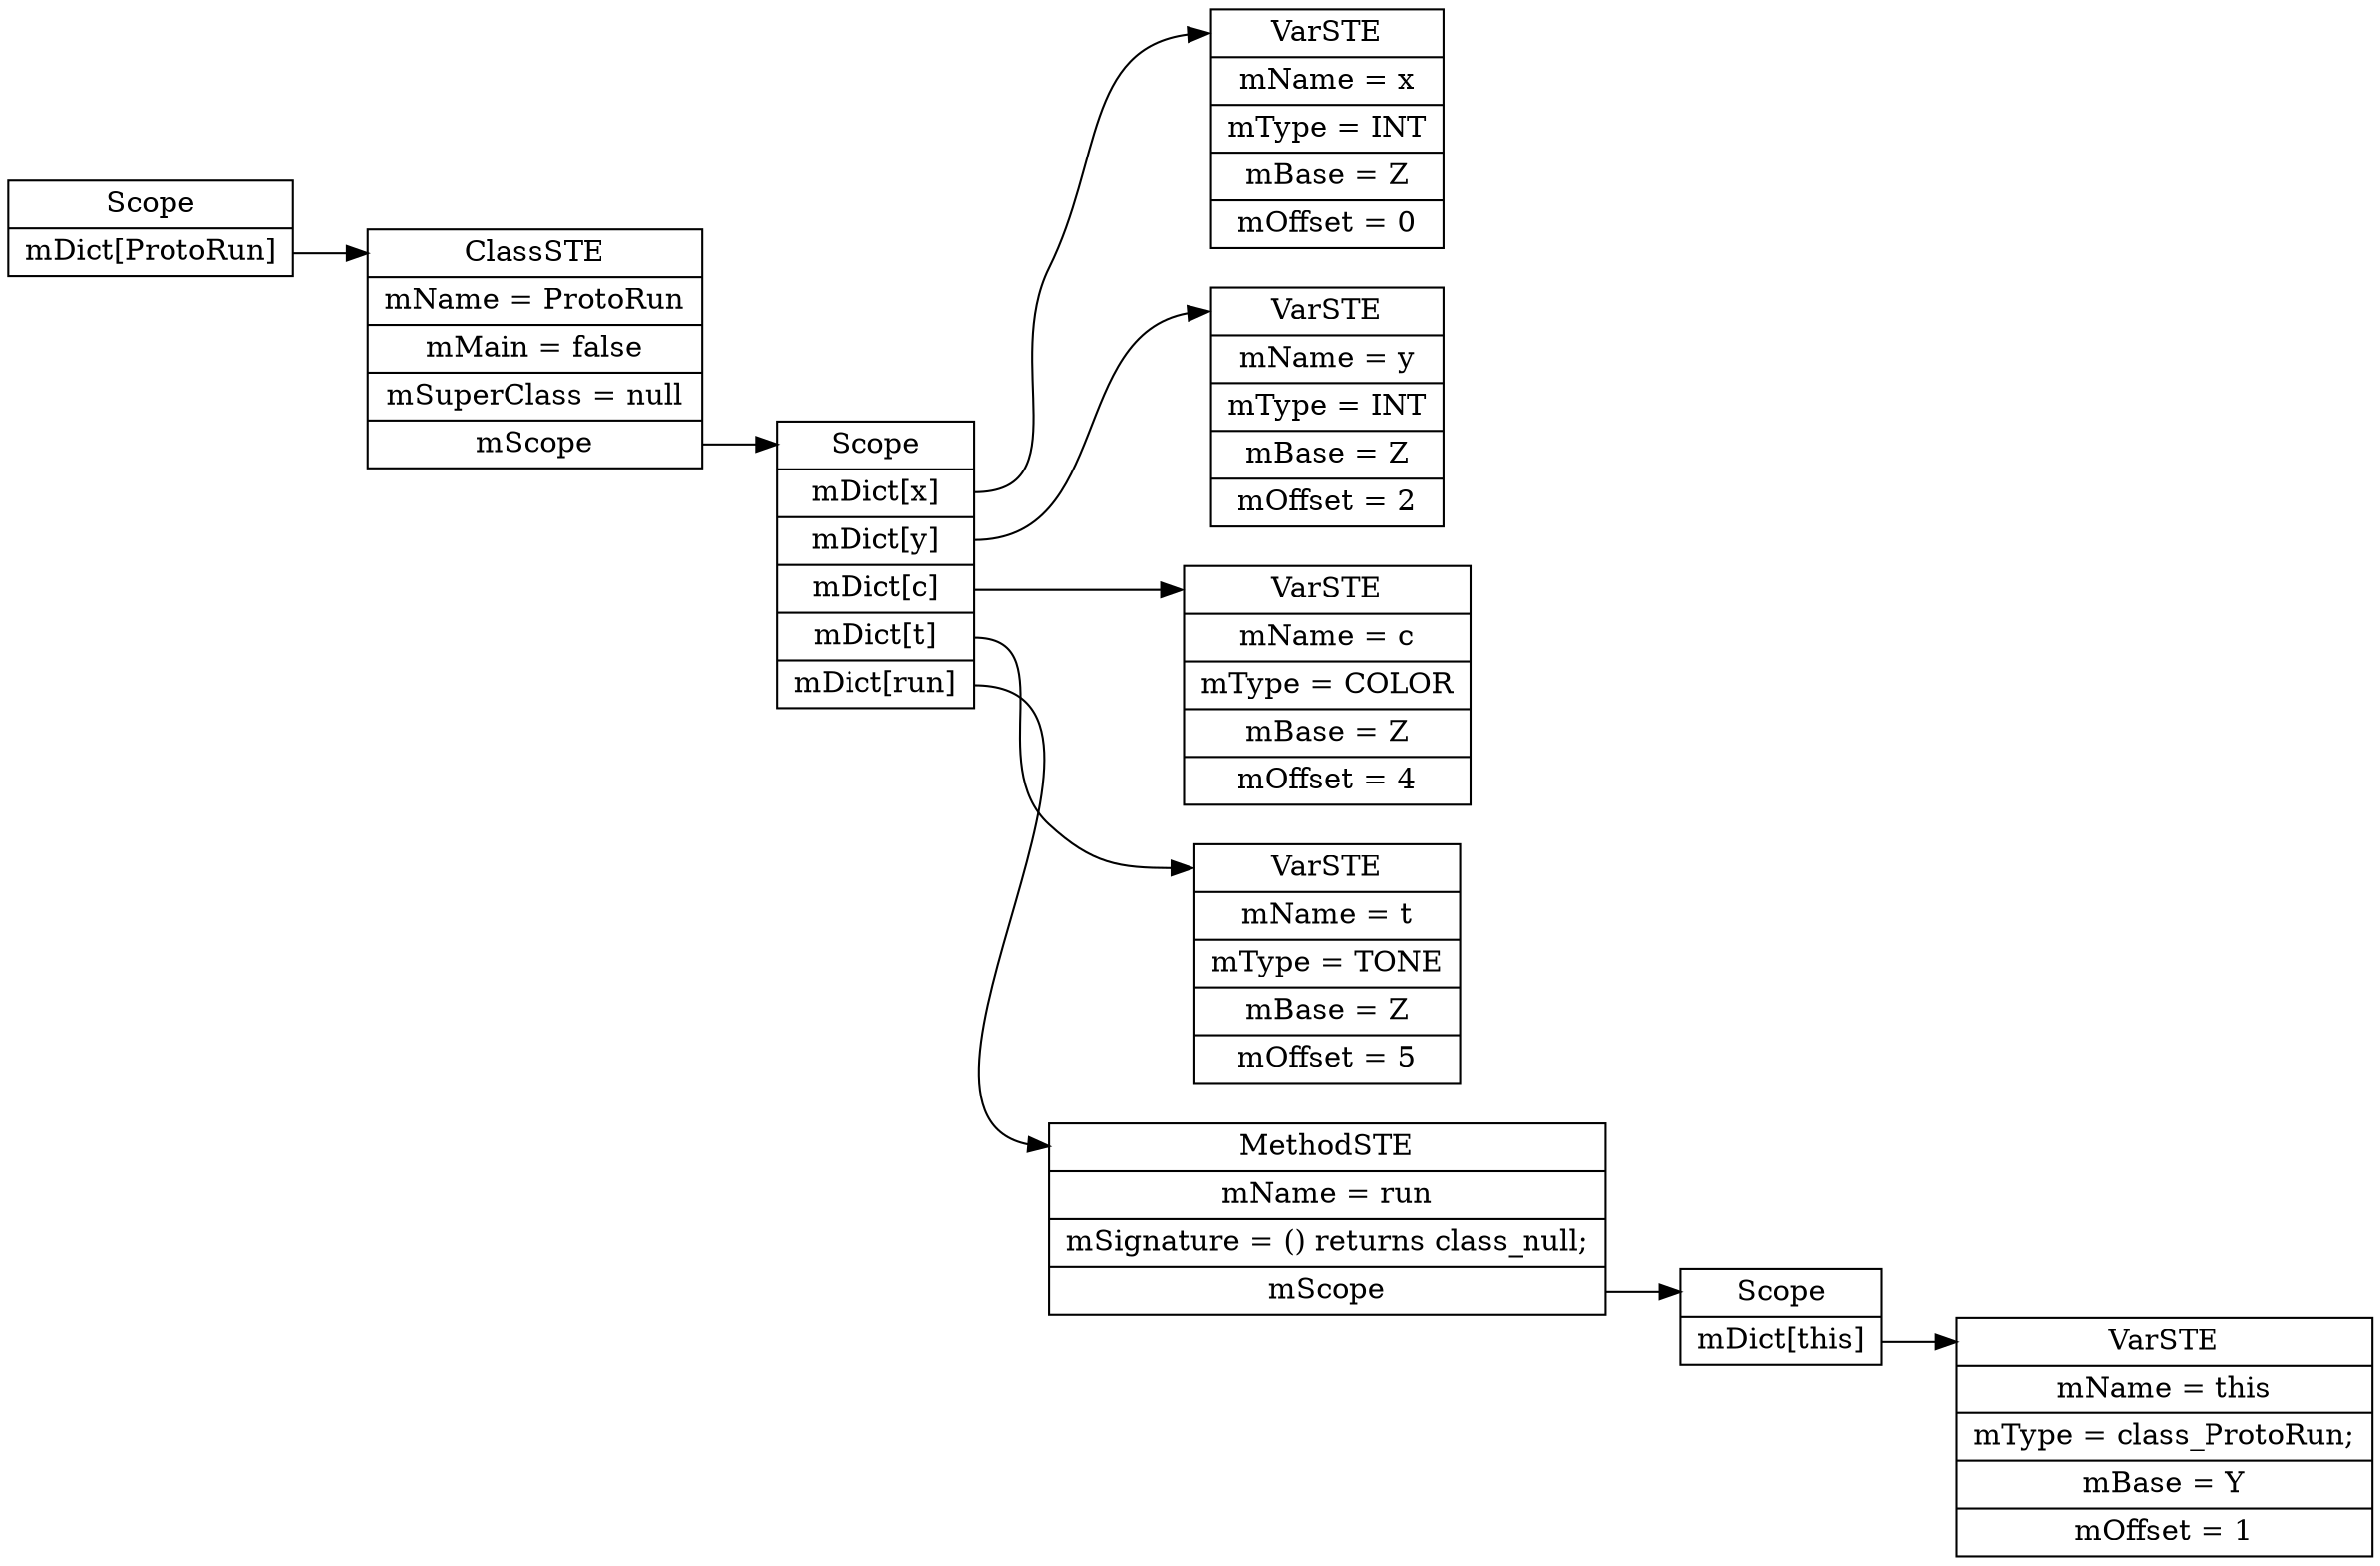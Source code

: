 digraph SymTable {
	graph [rankdir="LR"];
	node [shape=record];
	0 [label=" <f0> Scope | <f1> mDict\[ProtoRun\] "];
	0:<f1> -> 1:<f0>;
	1 [label=" <f0> ClassSTE | <f1> mName = ProtoRun| <f2> mMain = false| <f3> mSuperClass = null| <f4> mScope "];
	1:<f4> -> 2:<f0>;
	2 [label=" <f0> Scope | <f1> mDict\[x\] | <f2> mDict\[y\] | <f3> mDict\[c\] | <f4> mDict\[t\] | <f5> mDict\[run\] "];
	2:<f1> -> 3:<f0>;
	3 [label=" <f0> VarSTE | <f1> mName = x| <f2> mType = INT| <f3> mBase = Z| <f4> mOffset = 0"];
	2:<f2> -> 4:<f0>;
	4 [label=" <f0> VarSTE | <f1> mName = y| <f2> mType = INT| <f3> mBase = Z| <f4> mOffset = 2"];
	2:<f3> -> 5:<f0>;
	5 [label=" <f0> VarSTE | <f1> mName = c| <f2> mType = COLOR| <f3> mBase = Z| <f4> mOffset = 4"];
	2:<f4> -> 6:<f0>;
	6 [label=" <f0> VarSTE | <f1> mName = t| <f2> mType = TONE| <f3> mBase = Z| <f4> mOffset = 5"];
	2:<f5> -> 7:<f0>;
	7 [label=" <f0> MethodSTE | <f1> mName = run| <f2> mSignature = () returns class_null;| <f3> mScope "];
	7:<f3> -> 8:<f0>;
	8 [label=" <f0> Scope | <f1> mDict\[this\] "];
	8:<f1> -> 9:<f0>;
	9 [label=" <f0> VarSTE | <f1> mName = this| <f2> mType = class_ProtoRun;| <f3> mBase = Y| <f4> mOffset = 1"];
}
